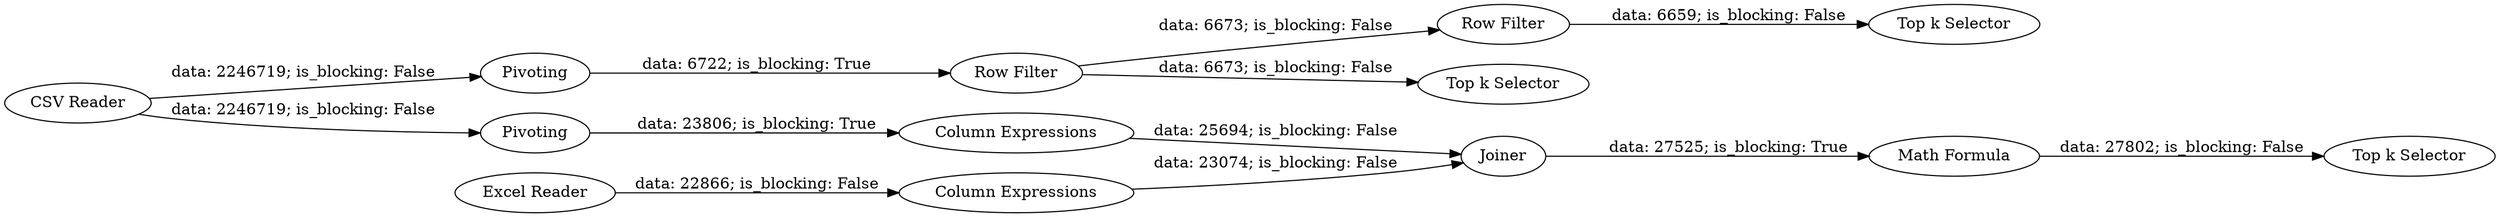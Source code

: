 digraph {
	"-3580914845036362161_8" [label="Row Filter"]
	"-3580914845036362161_9" [label=Pivoting]
	"-3580914845036362161_7" [label="Row Filter"]
	"-3580914845036362161_12" [label=Joiner]
	"-3580914845036362161_2" [label="Excel Reader"]
	"-3580914845036362161_4" [label="Top k Selector"]
	"-3580914845036362161_1" [label="CSV Reader"]
	"-3580914845036362161_11" [label="Column Expressions"]
	"-3580914845036362161_16" [label="Top k Selector"]
	"-3580914845036362161_5" [label="Top k Selector"]
	"-3580914845036362161_15" [label="Math Formula"]
	"-3580914845036362161_3" [label=Pivoting]
	"-3580914845036362161_13" [label="Column Expressions"]
	"-3580914845036362161_7" -> "-3580914845036362161_5" [label="data: 6673; is_blocking: False"]
	"-3580914845036362161_9" -> "-3580914845036362161_11" [label="data: 23806; is_blocking: True"]
	"-3580914845036362161_12" -> "-3580914845036362161_15" [label="data: 27525; is_blocking: True"]
	"-3580914845036362161_7" -> "-3580914845036362161_8" [label="data: 6673; is_blocking: False"]
	"-3580914845036362161_2" -> "-3580914845036362161_13" [label="data: 22866; is_blocking: False"]
	"-3580914845036362161_11" -> "-3580914845036362161_12" [label="data: 25694; is_blocking: False"]
	"-3580914845036362161_1" -> "-3580914845036362161_9" [label="data: 2246719; is_blocking: False"]
	"-3580914845036362161_13" -> "-3580914845036362161_12" [label="data: 23074; is_blocking: False"]
	"-3580914845036362161_15" -> "-3580914845036362161_16" [label="data: 27802; is_blocking: False"]
	"-3580914845036362161_8" -> "-3580914845036362161_4" [label="data: 6659; is_blocking: False"]
	"-3580914845036362161_1" -> "-3580914845036362161_3" [label="data: 2246719; is_blocking: False"]
	"-3580914845036362161_3" -> "-3580914845036362161_7" [label="data: 6722; is_blocking: True"]
	rankdir=LR
}
